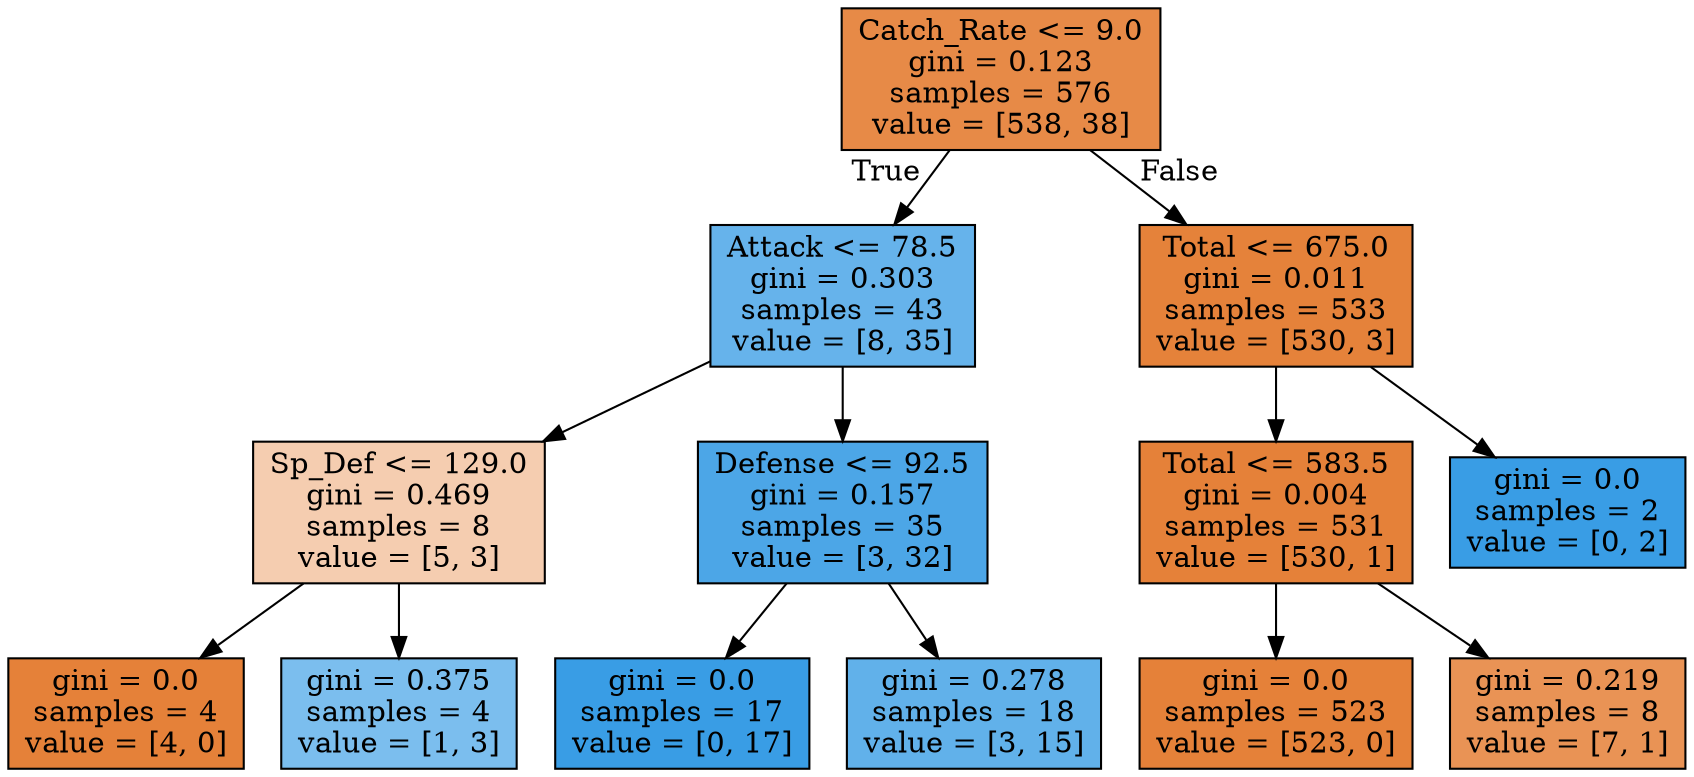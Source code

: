 digraph Tree {
node [shape=box, style="filled", color="black"] ;
0 [label="Catch_Rate <= 9.0\ngini = 0.123\nsamples = 576\nvalue = [538, 38]", fillcolor="#e78a47"] ;
1 [label="Attack <= 78.5\ngini = 0.303\nsamples = 43\nvalue = [8, 35]", fillcolor="#66b3eb"] ;
0 -> 1 [labeldistance=2.5, labelangle=45, headlabel="True"] ;
2 [label="Sp_Def <= 129.0\ngini = 0.469\nsamples = 8\nvalue = [5, 3]", fillcolor="#f5cdb0"] ;
1 -> 2 ;
3 [label="gini = 0.0\nsamples = 4\nvalue = [4, 0]", fillcolor="#e58139"] ;
2 -> 3 ;
4 [label="gini = 0.375\nsamples = 4\nvalue = [1, 3]", fillcolor="#7bbeee"] ;
2 -> 4 ;
5 [label="Defense <= 92.5\ngini = 0.157\nsamples = 35\nvalue = [3, 32]", fillcolor="#4ca6e7"] ;
1 -> 5 ;
6 [label="gini = 0.0\nsamples = 17\nvalue = [0, 17]", fillcolor="#399de5"] ;
5 -> 6 ;
7 [label="gini = 0.278\nsamples = 18\nvalue = [3, 15]", fillcolor="#61b1ea"] ;
5 -> 7 ;
8 [label="Total <= 675.0\ngini = 0.011\nsamples = 533\nvalue = [530, 3]", fillcolor="#e5823a"] ;
0 -> 8 [labeldistance=2.5, labelangle=-45, headlabel="False"] ;
9 [label="Total <= 583.5\ngini = 0.004\nsamples = 531\nvalue = [530, 1]", fillcolor="#e58139"] ;
8 -> 9 ;
10 [label="gini = 0.0\nsamples = 523\nvalue = [523, 0]", fillcolor="#e58139"] ;
9 -> 10 ;
11 [label="gini = 0.219\nsamples = 8\nvalue = [7, 1]", fillcolor="#e99355"] ;
9 -> 11 ;
12 [label="gini = 0.0\nsamples = 2\nvalue = [0, 2]", fillcolor="#399de5"] ;
8 -> 12 ;
}